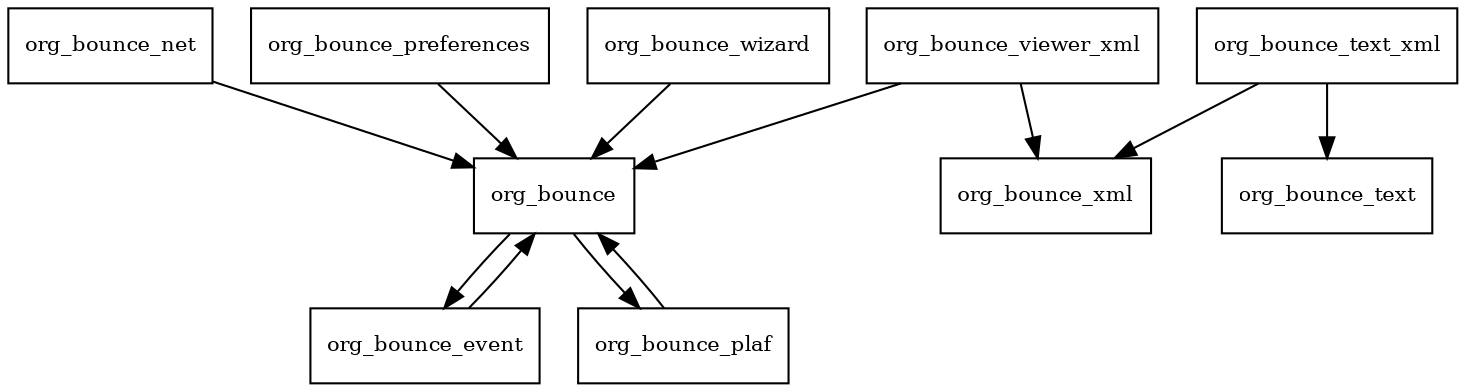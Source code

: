 digraph bounce_0_18_package_dependencies {
  node [shape = box, fontsize=10.0];
  org_bounce -> org_bounce_event;
  org_bounce -> org_bounce_plaf;
  org_bounce_event -> org_bounce;
  org_bounce_net -> org_bounce;
  org_bounce_plaf -> org_bounce;
  org_bounce_preferences -> org_bounce;
  org_bounce_text_xml -> org_bounce_text;
  org_bounce_text_xml -> org_bounce_xml;
  org_bounce_viewer_xml -> org_bounce;
  org_bounce_viewer_xml -> org_bounce_xml;
  org_bounce_wizard -> org_bounce;
}
